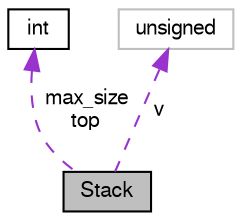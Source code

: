digraph "Stack"
{
  bgcolor="transparent";
  edge [fontname="FreeSans",fontsize="10",labelfontname="FreeSans",labelfontsize="10"];
  node [fontname="FreeSans",fontsize="10",shape=record];
  Node1 [label="Stack",height=0.2,width=0.4,color="black", fillcolor="grey75", style="filled", fontcolor="black"];
  Node2 -> Node1 [dir="back",color="darkorchid3",fontsize="10",style="dashed",label=" max_size\ntop" ,fontname="FreeSans"];
  Node2 [label="int",height=0.2,width=0.4,color="black",URL="$classint.html"];
  Node3 -> Node1 [dir="back",color="darkorchid3",fontsize="10",style="dashed",label=" v" ,fontname="FreeSans"];
  Node3 [label="unsigned",height=0.2,width=0.4,color="grey75"];
}
